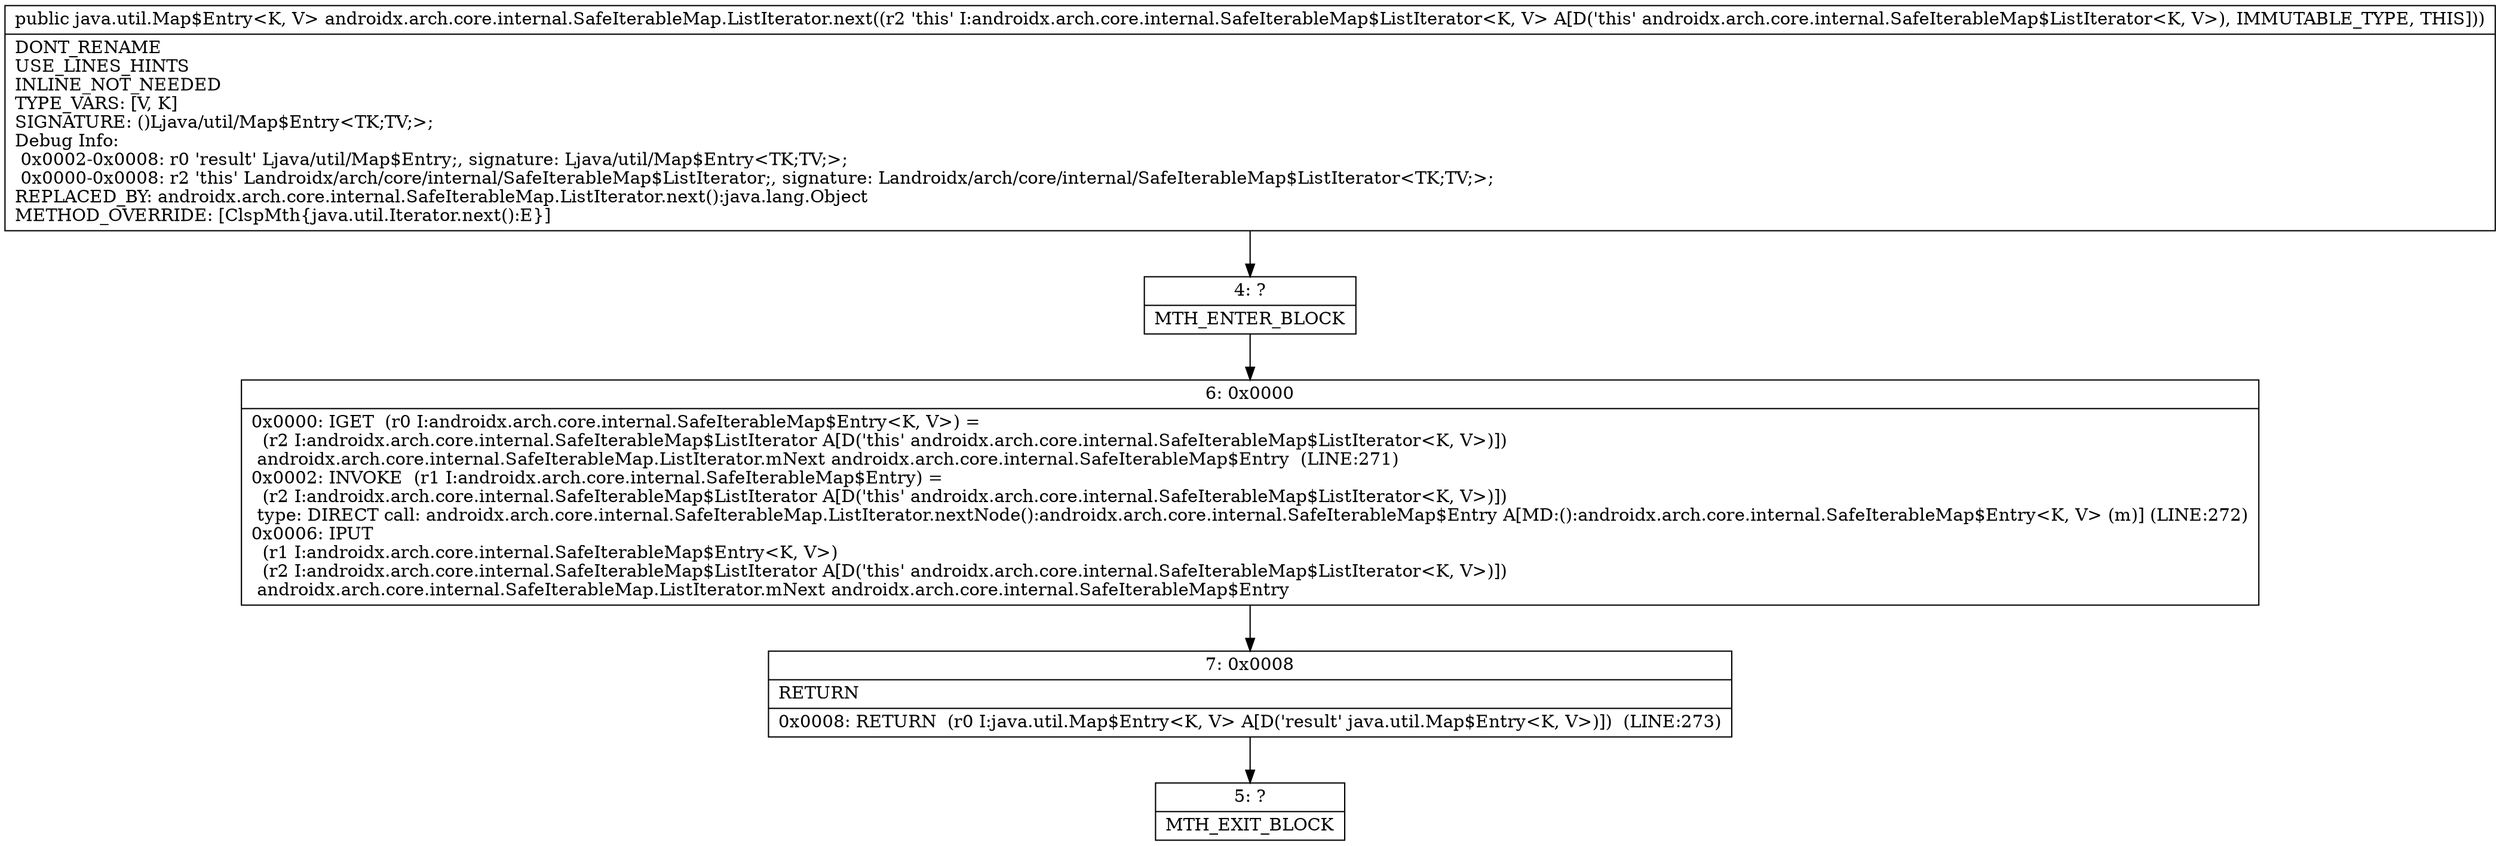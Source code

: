 digraph "CFG forandroidx.arch.core.internal.SafeIterableMap.ListIterator.next()Ljava\/util\/Map$Entry;" {
Node_4 [shape=record,label="{4\:\ ?|MTH_ENTER_BLOCK\l}"];
Node_6 [shape=record,label="{6\:\ 0x0000|0x0000: IGET  (r0 I:androidx.arch.core.internal.SafeIterableMap$Entry\<K, V\>) = \l  (r2 I:androidx.arch.core.internal.SafeIterableMap$ListIterator A[D('this' androidx.arch.core.internal.SafeIterableMap$ListIterator\<K, V\>)])\l androidx.arch.core.internal.SafeIterableMap.ListIterator.mNext androidx.arch.core.internal.SafeIterableMap$Entry  (LINE:271)\l0x0002: INVOKE  (r1 I:androidx.arch.core.internal.SafeIterableMap$Entry) = \l  (r2 I:androidx.arch.core.internal.SafeIterableMap$ListIterator A[D('this' androidx.arch.core.internal.SafeIterableMap$ListIterator\<K, V\>)])\l type: DIRECT call: androidx.arch.core.internal.SafeIterableMap.ListIterator.nextNode():androidx.arch.core.internal.SafeIterableMap$Entry A[MD:():androidx.arch.core.internal.SafeIterableMap$Entry\<K, V\> (m)] (LINE:272)\l0x0006: IPUT  \l  (r1 I:androidx.arch.core.internal.SafeIterableMap$Entry\<K, V\>)\l  (r2 I:androidx.arch.core.internal.SafeIterableMap$ListIterator A[D('this' androidx.arch.core.internal.SafeIterableMap$ListIterator\<K, V\>)])\l androidx.arch.core.internal.SafeIterableMap.ListIterator.mNext androidx.arch.core.internal.SafeIterableMap$Entry \l}"];
Node_7 [shape=record,label="{7\:\ 0x0008|RETURN\l|0x0008: RETURN  (r0 I:java.util.Map$Entry\<K, V\> A[D('result' java.util.Map$Entry\<K, V\>)])  (LINE:273)\l}"];
Node_5 [shape=record,label="{5\:\ ?|MTH_EXIT_BLOCK\l}"];
MethodNode[shape=record,label="{public java.util.Map$Entry\<K, V\> androidx.arch.core.internal.SafeIterableMap.ListIterator.next((r2 'this' I:androidx.arch.core.internal.SafeIterableMap$ListIterator\<K, V\> A[D('this' androidx.arch.core.internal.SafeIterableMap$ListIterator\<K, V\>), IMMUTABLE_TYPE, THIS]))  | DONT_RENAME\lUSE_LINES_HINTS\lINLINE_NOT_NEEDED\lTYPE_VARS: [V, K]\lSIGNATURE: ()Ljava\/util\/Map$Entry\<TK;TV;\>;\lDebug Info:\l  0x0002\-0x0008: r0 'result' Ljava\/util\/Map$Entry;, signature: Ljava\/util\/Map$Entry\<TK;TV;\>;\l  0x0000\-0x0008: r2 'this' Landroidx\/arch\/core\/internal\/SafeIterableMap$ListIterator;, signature: Landroidx\/arch\/core\/internal\/SafeIterableMap$ListIterator\<TK;TV;\>;\lREPLACED_BY: androidx.arch.core.internal.SafeIterableMap.ListIterator.next():java.lang.Object\lMETHOD_OVERRIDE: [ClspMth\{java.util.Iterator.next():E\}]\l}"];
MethodNode -> Node_4;Node_4 -> Node_6;
Node_6 -> Node_7;
Node_7 -> Node_5;
}


